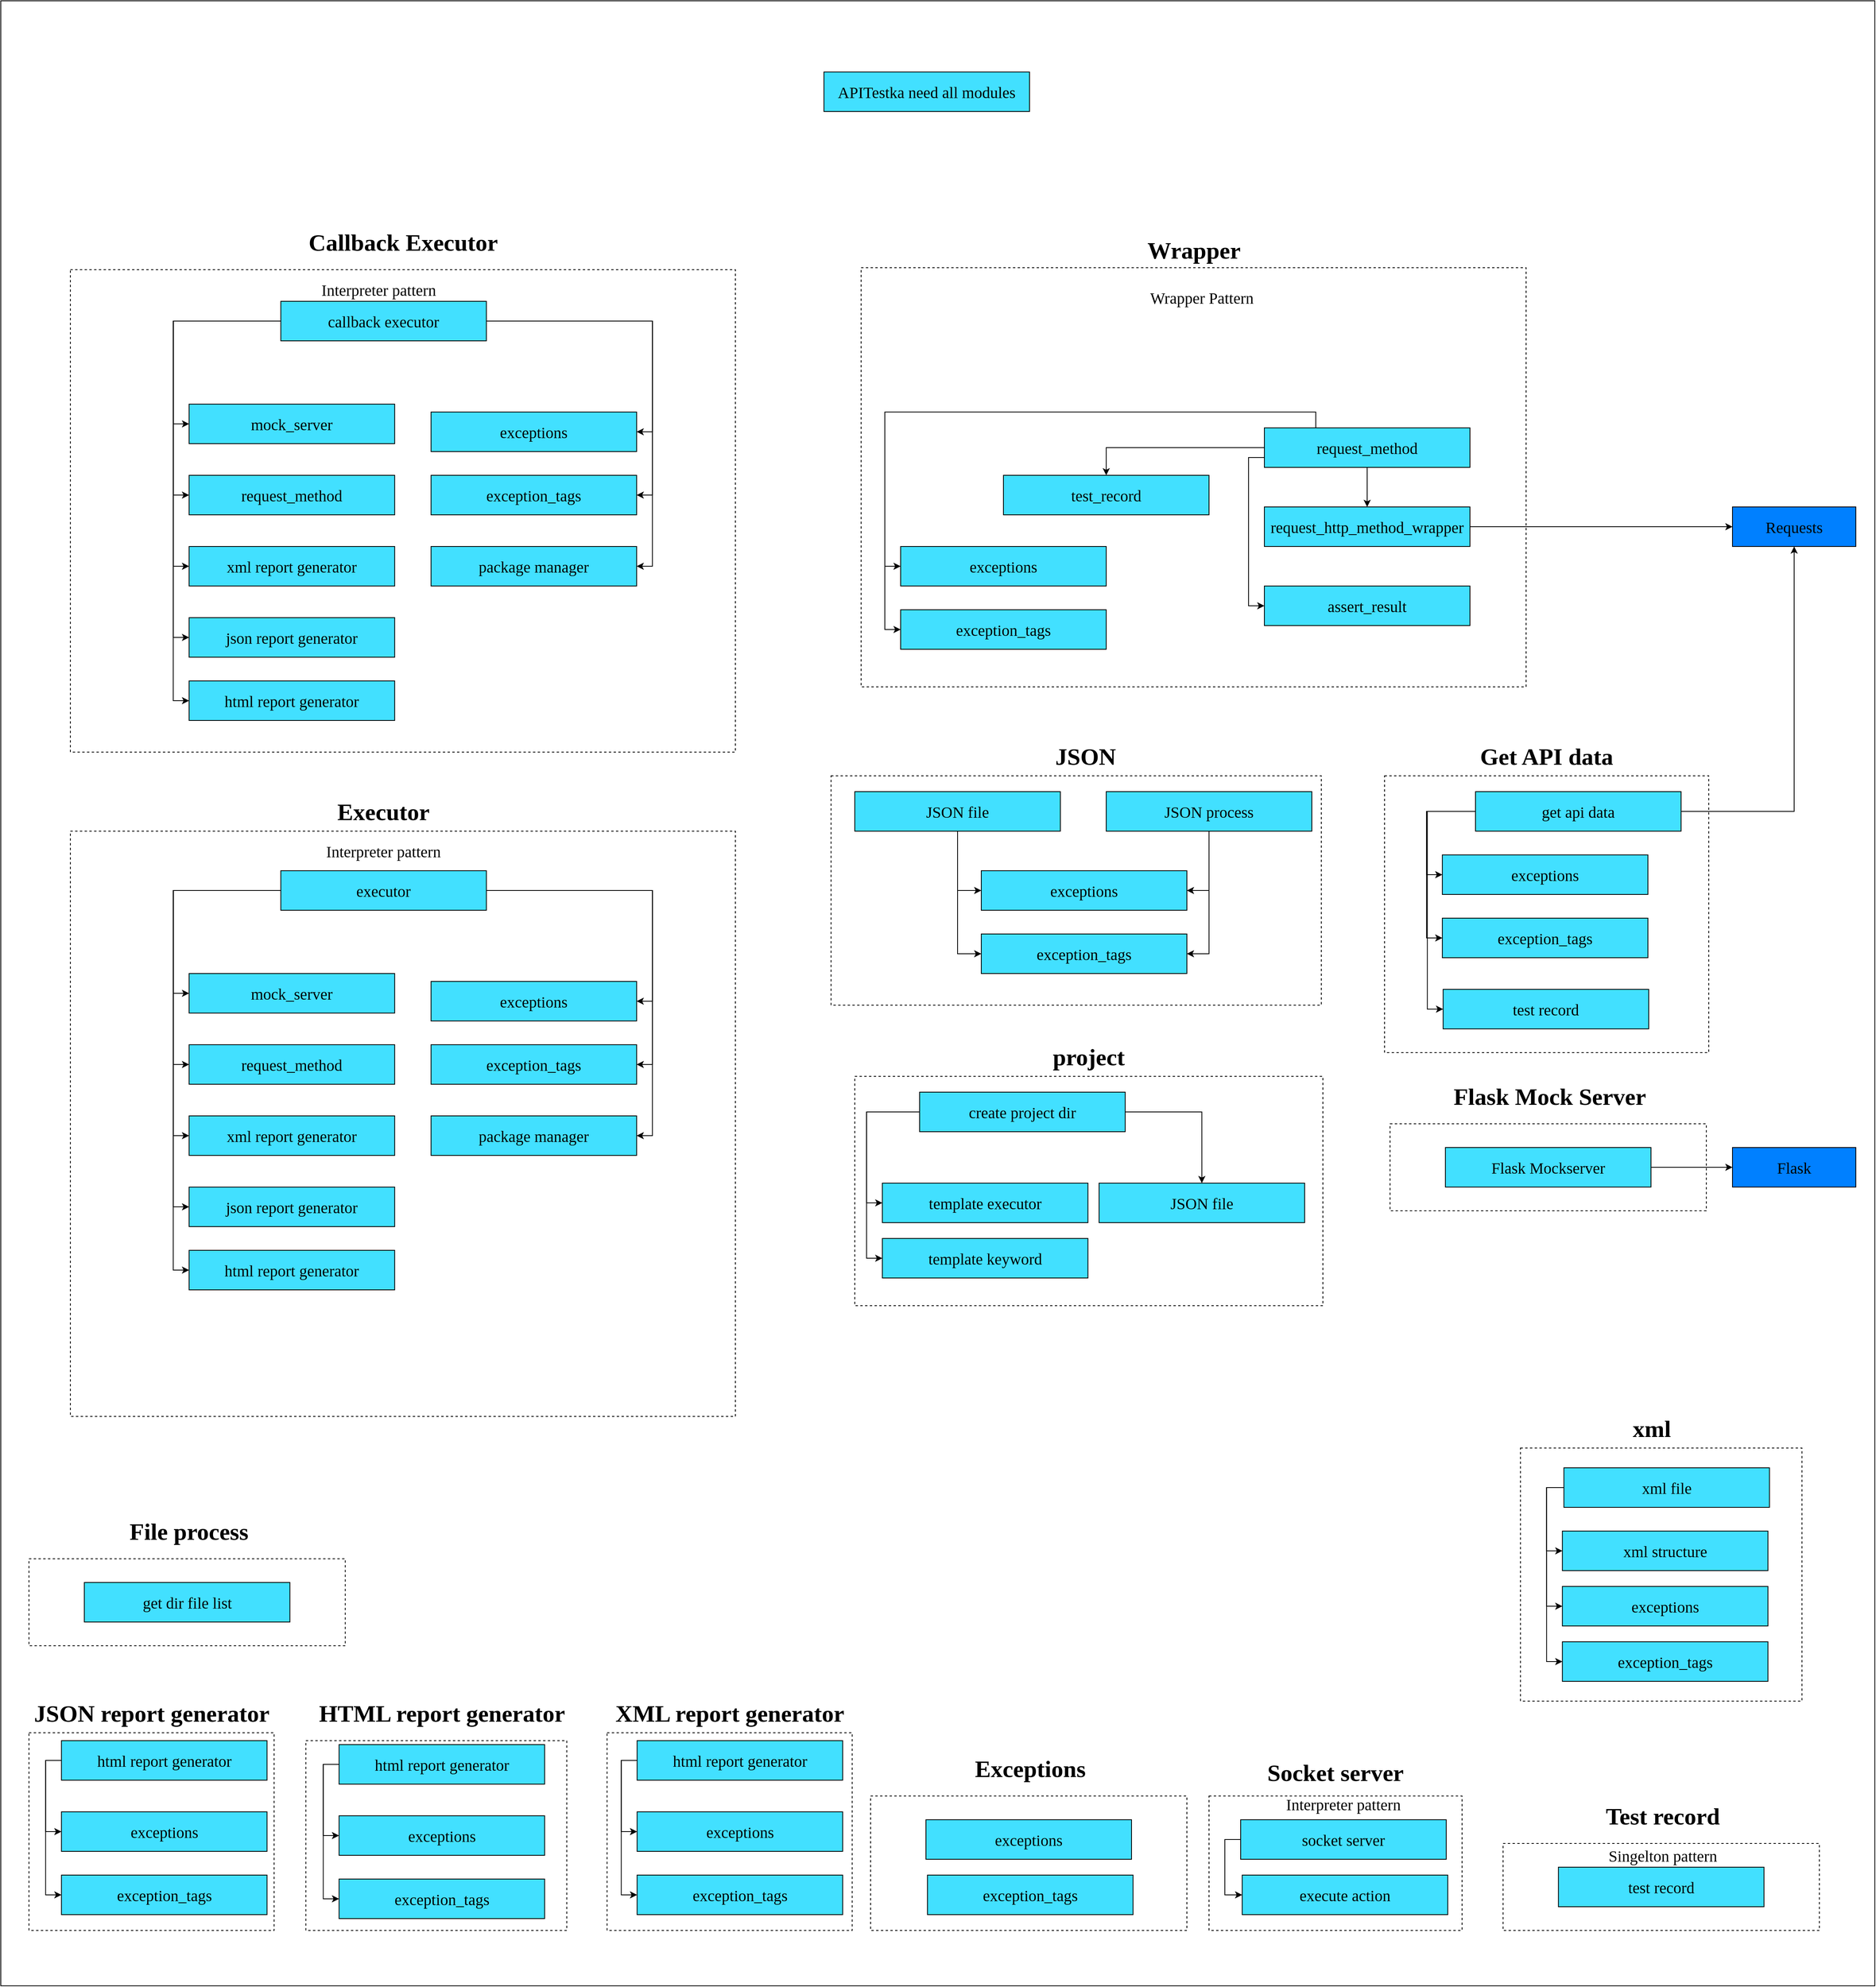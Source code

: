 <mxfile version="21.2.3" type="google">
  <diagram name="第 1 页" id="9GRlFMcYU8W17-ktjxk8">
    <mxGraphModel grid="1" page="1" gridSize="10" guides="1" tooltips="1" connect="1" arrows="1" fold="1" pageScale="1" pageWidth="827" pageHeight="1169" math="0" shadow="0">
      <root>
        <mxCell id="0" />
        <mxCell id="1" parent="0" />
        <mxCell id="An_t9UlqZCRhdy4P4HhH-2" value="" style="rounded=0;whiteSpace=wrap;html=1;" vertex="1" parent="1">
          <mxGeometry x="70" y="-1140" width="2370" height="2510" as="geometry" />
        </mxCell>
        <mxCell id="An_t9UlqZCRhdy4P4HhH-152" value="" style="rounded=0;whiteSpace=wrap;html=1;dashed=1;" vertex="1" parent="1">
          <mxGeometry x="1826.93" y="280" width="400" height="110" as="geometry" />
        </mxCell>
        <mxCell id="An_t9UlqZCRhdy4P4HhH-150" value="" style="rounded=0;whiteSpace=wrap;html=1;dashed=1;" vertex="1" parent="1">
          <mxGeometry x="1120" y="-160" width="620" height="290" as="geometry" />
        </mxCell>
        <mxCell id="An_t9UlqZCRhdy4P4HhH-132" value="" style="rounded=0;whiteSpace=wrap;html=1;dashed=1;" vertex="1" parent="1">
          <mxGeometry x="1820" y="-160" width="410" height="350" as="geometry" />
        </mxCell>
        <mxCell id="An_t9UlqZCRhdy4P4HhH-114" value="" style="rounded=0;whiteSpace=wrap;html=1;dashed=1;" vertex="1" parent="1">
          <mxGeometry x="455.79" y="1060" width="330" height="240" as="geometry" />
        </mxCell>
        <mxCell id="An_t9UlqZCRhdy4P4HhH-87" value="" style="rounded=0;whiteSpace=wrap;html=1;dashed=1;" vertex="1" parent="1">
          <mxGeometry x="158" y="-90" width="841" height="740" as="geometry" />
        </mxCell>
        <mxCell id="An_t9UlqZCRhdy4P4HhH-83" value="" style="rounded=0;whiteSpace=wrap;html=1;dashed=1;" vertex="1" parent="1">
          <mxGeometry x="158" y="-800" width="841" height="610" as="geometry" />
        </mxCell>
        <mxCell id="An_t9UlqZCRhdy4P4HhH-3" value="" style="rounded=0;whiteSpace=wrap;html=1;dashed=1;" vertex="1" parent="1">
          <mxGeometry x="1158" y="-802.5" width="841" height="530" as="geometry" />
        </mxCell>
        <mxCell id="An_t9UlqZCRhdy4P4HhH-4" value="Requests" style="rounded=0;whiteSpace=wrap;html=1;fillColor=#0080FF;fontFamily=Times New Roman;fontSize=20;" vertex="1" parent="1">
          <mxGeometry x="2260" y="-500" width="156" height="50" as="geometry" />
        </mxCell>
        <mxCell id="An_t9UlqZCRhdy4P4HhH-6" value="Flask" style="rounded=0;whiteSpace=wrap;html=1;fillColor=#0080FF;fontFamily=Times New Roman;fontSize=20;" vertex="1" parent="1">
          <mxGeometry x="2260" y="310" width="156" height="50" as="geometry" />
        </mxCell>
        <mxCell id="An_t9UlqZCRhdy4P4HhH-18" style="edgeStyle=orthogonalEdgeStyle;rounded=0;orthogonalLoop=1;jettySize=auto;html=1;exitX=0.5;exitY=1;exitDx=0;exitDy=0;entryX=0.5;entryY=0;entryDx=0;entryDy=0;" edge="1" parent="1" source="An_t9UlqZCRhdy4P4HhH-7" target="An_t9UlqZCRhdy4P4HhH-8">
          <mxGeometry relative="1" as="geometry" />
        </mxCell>
        <mxCell id="An_t9UlqZCRhdy4P4HhH-23" style="edgeStyle=orthogonalEdgeStyle;rounded=0;orthogonalLoop=1;jettySize=auto;html=1;exitX=0;exitY=0.75;exitDx=0;exitDy=0;entryX=0;entryY=0.5;entryDx=0;entryDy=0;" edge="1" parent="1" source="An_t9UlqZCRhdy4P4HhH-7" target="An_t9UlqZCRhdy4P4HhH-22">
          <mxGeometry relative="1" as="geometry" />
        </mxCell>
        <mxCell id="An_t9UlqZCRhdy4P4HhH-37" style="edgeStyle=orthogonalEdgeStyle;rounded=0;orthogonalLoop=1;jettySize=auto;html=1;exitX=0;exitY=0.5;exitDx=0;exitDy=0;" edge="1" parent="1" source="An_t9UlqZCRhdy4P4HhH-7" target="An_t9UlqZCRhdy4P4HhH-30">
          <mxGeometry relative="1" as="geometry" />
        </mxCell>
        <mxCell id="An_t9UlqZCRhdy4P4HhH-77" style="edgeStyle=orthogonalEdgeStyle;rounded=0;orthogonalLoop=1;jettySize=auto;html=1;exitX=0.25;exitY=0;exitDx=0;exitDy=0;entryX=0;entryY=0.5;entryDx=0;entryDy=0;" edge="1" parent="1" source="An_t9UlqZCRhdy4P4HhH-7" target="An_t9UlqZCRhdy4P4HhH-65">
          <mxGeometry relative="1" as="geometry" />
        </mxCell>
        <mxCell id="An_t9UlqZCRhdy4P4HhH-78" style="edgeStyle=orthogonalEdgeStyle;rounded=0;orthogonalLoop=1;jettySize=auto;html=1;exitX=0.25;exitY=0;exitDx=0;exitDy=0;entryX=0;entryY=0.5;entryDx=0;entryDy=0;" edge="1" parent="1" source="An_t9UlqZCRhdy4P4HhH-7" target="An_t9UlqZCRhdy4P4HhH-66">
          <mxGeometry relative="1" as="geometry" />
        </mxCell>
        <mxCell id="An_t9UlqZCRhdy4P4HhH-7" value="request_method" style="rounded=0;whiteSpace=wrap;html=1;fillColor=#42E0FF;fontFamily=Times New Roman;fontSize=20;" vertex="1" parent="1">
          <mxGeometry x="1668" y="-600" width="260" height="50" as="geometry" />
        </mxCell>
        <mxCell id="An_t9UlqZCRhdy4P4HhH-20" style="edgeStyle=orthogonalEdgeStyle;rounded=0;orthogonalLoop=1;jettySize=auto;html=1;exitX=1;exitY=0.5;exitDx=0;exitDy=0;entryX=0;entryY=0.5;entryDx=0;entryDy=0;" edge="1" parent="1" source="An_t9UlqZCRhdy4P4HhH-8" target="An_t9UlqZCRhdy4P4HhH-4">
          <mxGeometry relative="1" as="geometry" />
        </mxCell>
        <mxCell id="An_t9UlqZCRhdy4P4HhH-8" value="request_http_method_wrapper" style="rounded=0;whiteSpace=wrap;html=1;fillColor=#42E0FF;fontFamily=Times New Roman;fontSize=20;" vertex="1" parent="1">
          <mxGeometry x="1668" y="-500" width="260" height="50" as="geometry" />
        </mxCell>
        <mxCell id="An_t9UlqZCRhdy4P4HhH-21" value="Wrapper Pattern" style="text;html=1;strokeColor=none;fillColor=none;align=center;verticalAlign=middle;whiteSpace=wrap;rounded=0;fontSize=20;fontFamily=Times New Roman;" vertex="1" parent="1">
          <mxGeometry x="1498.93" y="-780" width="180" height="30" as="geometry" />
        </mxCell>
        <mxCell id="An_t9UlqZCRhdy4P4HhH-22" value="assert_result" style="rounded=0;whiteSpace=wrap;html=1;fillColor=#42E0FF;fontFamily=Times New Roman;fontSize=20;" vertex="1" parent="1">
          <mxGeometry x="1668" y="-400" width="260" height="50" as="geometry" />
        </mxCell>
        <mxCell id="An_t9UlqZCRhdy4P4HhH-30" value="test_record" style="rounded=0;whiteSpace=wrap;html=1;fillColor=#42E0FF;fontFamily=Times New Roman;fontSize=20;" vertex="1" parent="1">
          <mxGeometry x="1338" y="-540" width="260" height="50" as="geometry" />
        </mxCell>
        <mxCell id="An_t9UlqZCRhdy4P4HhH-72" style="edgeStyle=orthogonalEdgeStyle;rounded=0;orthogonalLoop=1;jettySize=auto;html=1;exitX=0;exitY=0.5;exitDx=0;exitDy=0;entryX=0;entryY=0.5;entryDx=0;entryDy=0;" edge="1" parent="1" source="An_t9UlqZCRhdy4P4HhH-34" target="An_t9UlqZCRhdy4P4HhH-44">
          <mxGeometry relative="1" as="geometry" />
        </mxCell>
        <mxCell id="An_t9UlqZCRhdy4P4HhH-73" style="edgeStyle=orthogonalEdgeStyle;rounded=0;orthogonalLoop=1;jettySize=auto;html=1;exitX=0;exitY=0.5;exitDx=0;exitDy=0;entryX=0;entryY=0.5;entryDx=0;entryDy=0;" edge="1" parent="1" source="An_t9UlqZCRhdy4P4HhH-34" target="An_t9UlqZCRhdy4P4HhH-40">
          <mxGeometry relative="1" as="geometry" />
        </mxCell>
        <mxCell id="An_t9UlqZCRhdy4P4HhH-74" style="edgeStyle=orthogonalEdgeStyle;rounded=0;orthogonalLoop=1;jettySize=auto;html=1;exitX=0;exitY=0.5;exitDx=0;exitDy=0;entryX=0;entryY=0.5;entryDx=0;entryDy=0;" edge="1" parent="1" source="An_t9UlqZCRhdy4P4HhH-34" target="An_t9UlqZCRhdy4P4HhH-51">
          <mxGeometry relative="1" as="geometry" />
        </mxCell>
        <mxCell id="An_t9UlqZCRhdy4P4HhH-75" style="edgeStyle=orthogonalEdgeStyle;rounded=0;orthogonalLoop=1;jettySize=auto;html=1;exitX=0;exitY=0.5;exitDx=0;exitDy=0;entryX=0;entryY=0.5;entryDx=0;entryDy=0;" edge="1" parent="1" source="An_t9UlqZCRhdy4P4HhH-34" target="An_t9UlqZCRhdy4P4HhH-52">
          <mxGeometry relative="1" as="geometry" />
        </mxCell>
        <mxCell id="An_t9UlqZCRhdy4P4HhH-76" style="edgeStyle=orthogonalEdgeStyle;rounded=0;orthogonalLoop=1;jettySize=auto;html=1;exitX=0;exitY=0.5;exitDx=0;exitDy=0;entryX=0;entryY=0.5;entryDx=0;entryDy=0;" edge="1" parent="1" source="An_t9UlqZCRhdy4P4HhH-34" target="An_t9UlqZCRhdy4P4HhH-53">
          <mxGeometry relative="1" as="geometry" />
        </mxCell>
        <mxCell id="An_t9UlqZCRhdy4P4HhH-81" style="edgeStyle=orthogonalEdgeStyle;rounded=0;orthogonalLoop=1;jettySize=auto;html=1;exitX=1;exitY=0.5;exitDx=0;exitDy=0;entryX=1;entryY=0.5;entryDx=0;entryDy=0;" edge="1" parent="1" source="An_t9UlqZCRhdy4P4HhH-34" target="An_t9UlqZCRhdy4P4HhH-79">
          <mxGeometry relative="1" as="geometry" />
        </mxCell>
        <mxCell id="An_t9UlqZCRhdy4P4HhH-82" style="edgeStyle=orthogonalEdgeStyle;rounded=0;orthogonalLoop=1;jettySize=auto;html=1;exitX=1;exitY=0.5;exitDx=0;exitDy=0;entryX=1;entryY=0.5;entryDx=0;entryDy=0;" edge="1" parent="1" source="An_t9UlqZCRhdy4P4HhH-34" target="An_t9UlqZCRhdy4P4HhH-80">
          <mxGeometry relative="1" as="geometry" />
        </mxCell>
        <mxCell id="An_t9UlqZCRhdy4P4HhH-98" style="edgeStyle=orthogonalEdgeStyle;rounded=0;orthogonalLoop=1;jettySize=auto;html=1;exitX=1;exitY=0.5;exitDx=0;exitDy=0;entryX=1;entryY=0.5;entryDx=0;entryDy=0;" edge="1" parent="1" source="An_t9UlqZCRhdy4P4HhH-34" target="An_t9UlqZCRhdy4P4HhH-97">
          <mxGeometry relative="1" as="geometry" />
        </mxCell>
        <mxCell id="An_t9UlqZCRhdy4P4HhH-34" value="callback executor" style="rounded=0;whiteSpace=wrap;html=1;fillColor=#42E0FF;fontFamily=Times New Roman;fontSize=20;" vertex="1" parent="1">
          <mxGeometry x="424.14" y="-760" width="260" height="50" as="geometry" />
        </mxCell>
        <mxCell id="An_t9UlqZCRhdy4P4HhH-40" value="request_method" style="rounded=0;whiteSpace=wrap;html=1;fillColor=#42E0FF;fontFamily=Times New Roman;fontSize=20;" vertex="1" parent="1">
          <mxGeometry x="308.14" y="-540" width="260" height="50" as="geometry" />
        </mxCell>
        <mxCell id="An_t9UlqZCRhdy4P4HhH-44" value="mock_server" style="rounded=0;whiteSpace=wrap;html=1;fillColor=#42E0FF;fontFamily=Times New Roman;fontSize=20;" vertex="1" parent="1">
          <mxGeometry x="308.14" y="-630" width="260" height="50" as="geometry" />
        </mxCell>
        <mxCell id="An_t9UlqZCRhdy4P4HhH-51" value="xml report generator" style="rounded=0;whiteSpace=wrap;html=1;fillColor=#42E0FF;fontFamily=Times New Roman;fontSize=20;" vertex="1" parent="1">
          <mxGeometry x="308.14" y="-450" width="260" height="50" as="geometry" />
        </mxCell>
        <mxCell id="An_t9UlqZCRhdy4P4HhH-52" value="json report generator" style="rounded=0;whiteSpace=wrap;html=1;fillColor=#42E0FF;fontFamily=Times New Roman;fontSize=20;" vertex="1" parent="1">
          <mxGeometry x="308.14" y="-360" width="260" height="50" as="geometry" />
        </mxCell>
        <mxCell id="An_t9UlqZCRhdy4P4HhH-53" value="html report generator" style="rounded=0;whiteSpace=wrap;html=1;fillColor=#42E0FF;fontFamily=Times New Roman;fontSize=20;" vertex="1" parent="1">
          <mxGeometry x="308.14" y="-280" width="260" height="50" as="geometry" />
        </mxCell>
        <mxCell id="An_t9UlqZCRhdy4P4HhH-64" value="Wrapper" style="text;html=1;strokeColor=none;fillColor=none;align=center;verticalAlign=middle;whiteSpace=wrap;rounded=0;fontSize=30;fontFamily=Times New Roman;fontStyle=1" vertex="1" parent="1">
          <mxGeometry x="1488.5" y="-840" width="180" height="30" as="geometry" />
        </mxCell>
        <mxCell id="An_t9UlqZCRhdy4P4HhH-65" value="exceptions" style="rounded=0;whiteSpace=wrap;html=1;fillColor=#42E0FF;fontFamily=Times New Roman;fontSize=20;" vertex="1" parent="1">
          <mxGeometry x="1208" y="-450" width="260" height="50" as="geometry" />
        </mxCell>
        <mxCell id="An_t9UlqZCRhdy4P4HhH-66" value="exception_tags" style="rounded=0;whiteSpace=wrap;html=1;fillColor=#42E0FF;fontFamily=Times New Roman;fontSize=20;" vertex="1" parent="1">
          <mxGeometry x="1208" y="-370" width="260" height="50" as="geometry" />
        </mxCell>
        <mxCell id="An_t9UlqZCRhdy4P4HhH-79" value="exceptions" style="rounded=0;whiteSpace=wrap;html=1;fillColor=#42E0FF;fontFamily=Times New Roman;fontSize=20;" vertex="1" parent="1">
          <mxGeometry x="614.14" y="-620" width="260" height="50" as="geometry" />
        </mxCell>
        <mxCell id="An_t9UlqZCRhdy4P4HhH-80" value="exception_tags" style="rounded=0;whiteSpace=wrap;html=1;fillColor=#42E0FF;fontFamily=Times New Roman;fontSize=20;" vertex="1" parent="1">
          <mxGeometry x="614.14" y="-540" width="260" height="50" as="geometry" />
        </mxCell>
        <mxCell id="An_t9UlqZCRhdy4P4HhH-84" value="Callback Executor" style="text;html=1;strokeColor=none;fillColor=none;align=center;verticalAlign=middle;whiteSpace=wrap;rounded=0;fontSize=30;fontFamily=Times New Roman;fontStyle=1" vertex="1" parent="1">
          <mxGeometry x="446.57" y="-850" width="263.86" height="30" as="geometry" />
        </mxCell>
        <mxCell id="An_t9UlqZCRhdy4P4HhH-86" value="APITestka need all modules" style="rounded=0;whiteSpace=wrap;html=1;fillColor=#42E0FF;fontFamily=Times New Roman;fontSize=20;" vertex="1" parent="1">
          <mxGeometry x="1111" y="-1050" width="260" height="50" as="geometry" />
        </mxCell>
        <mxCell id="An_t9UlqZCRhdy4P4HhH-88" value="Executor" style="text;html=1;strokeColor=none;fillColor=none;align=center;verticalAlign=middle;whiteSpace=wrap;rounded=0;fontSize=30;fontFamily=Times New Roman;fontStyle=1" vertex="1" parent="1">
          <mxGeometry x="422.21" y="-130" width="263.86" height="30" as="geometry" />
        </mxCell>
        <mxCell id="An_t9UlqZCRhdy4P4HhH-100" style="edgeStyle=orthogonalEdgeStyle;rounded=0;orthogonalLoop=1;jettySize=auto;html=1;exitX=0;exitY=0.5;exitDx=0;exitDy=0;entryX=0;entryY=0.5;entryDx=0;entryDy=0;" edge="1" parent="1" source="An_t9UlqZCRhdy4P4HhH-89" target="An_t9UlqZCRhdy4P4HhH-91">
          <mxGeometry relative="1" as="geometry" />
        </mxCell>
        <mxCell id="An_t9UlqZCRhdy4P4HhH-101" style="edgeStyle=orthogonalEdgeStyle;rounded=0;orthogonalLoop=1;jettySize=auto;html=1;exitX=0;exitY=0.5;exitDx=0;exitDy=0;entryX=0;entryY=0.5;entryDx=0;entryDy=0;" edge="1" parent="1" source="An_t9UlqZCRhdy4P4HhH-89" target="An_t9UlqZCRhdy4P4HhH-90">
          <mxGeometry relative="1" as="geometry" />
        </mxCell>
        <mxCell id="An_t9UlqZCRhdy4P4HhH-102" style="edgeStyle=orthogonalEdgeStyle;rounded=0;orthogonalLoop=1;jettySize=auto;html=1;exitX=0;exitY=0.5;exitDx=0;exitDy=0;entryX=0;entryY=0.5;entryDx=0;entryDy=0;" edge="1" parent="1" source="An_t9UlqZCRhdy4P4HhH-89" target="An_t9UlqZCRhdy4P4HhH-92">
          <mxGeometry relative="1" as="geometry" />
        </mxCell>
        <mxCell id="An_t9UlqZCRhdy4P4HhH-103" style="edgeStyle=orthogonalEdgeStyle;rounded=0;orthogonalLoop=1;jettySize=auto;html=1;exitX=0;exitY=0.5;exitDx=0;exitDy=0;entryX=0;entryY=0.5;entryDx=0;entryDy=0;" edge="1" parent="1" source="An_t9UlqZCRhdy4P4HhH-89" target="An_t9UlqZCRhdy4P4HhH-93">
          <mxGeometry relative="1" as="geometry" />
        </mxCell>
        <mxCell id="An_t9UlqZCRhdy4P4HhH-104" style="edgeStyle=orthogonalEdgeStyle;rounded=0;orthogonalLoop=1;jettySize=auto;html=1;exitX=0;exitY=0.5;exitDx=0;exitDy=0;entryX=0;entryY=0.5;entryDx=0;entryDy=0;" edge="1" parent="1" source="An_t9UlqZCRhdy4P4HhH-89" target="An_t9UlqZCRhdy4P4HhH-94">
          <mxGeometry relative="1" as="geometry" />
        </mxCell>
        <mxCell id="An_t9UlqZCRhdy4P4HhH-105" style="edgeStyle=orthogonalEdgeStyle;rounded=0;orthogonalLoop=1;jettySize=auto;html=1;exitX=1;exitY=0.5;exitDx=0;exitDy=0;entryX=1;entryY=0.5;entryDx=0;entryDy=0;" edge="1" parent="1" source="An_t9UlqZCRhdy4P4HhH-89" target="An_t9UlqZCRhdy4P4HhH-95">
          <mxGeometry relative="1" as="geometry" />
        </mxCell>
        <mxCell id="An_t9UlqZCRhdy4P4HhH-106" style="edgeStyle=orthogonalEdgeStyle;rounded=0;orthogonalLoop=1;jettySize=auto;html=1;exitX=1;exitY=0.5;exitDx=0;exitDy=0;entryX=1;entryY=0.5;entryDx=0;entryDy=0;" edge="1" parent="1" source="An_t9UlqZCRhdy4P4HhH-89" target="An_t9UlqZCRhdy4P4HhH-96">
          <mxGeometry relative="1" as="geometry" />
        </mxCell>
        <mxCell id="An_t9UlqZCRhdy4P4HhH-107" style="edgeStyle=orthogonalEdgeStyle;rounded=0;orthogonalLoop=1;jettySize=auto;html=1;exitX=1;exitY=0.5;exitDx=0;exitDy=0;entryX=1;entryY=0.5;entryDx=0;entryDy=0;" edge="1" parent="1" source="An_t9UlqZCRhdy4P4HhH-89" target="An_t9UlqZCRhdy4P4HhH-99">
          <mxGeometry relative="1" as="geometry" />
        </mxCell>
        <mxCell id="An_t9UlqZCRhdy4P4HhH-89" value="executor" style="rounded=0;whiteSpace=wrap;html=1;fillColor=#42E0FF;fontFamily=Times New Roman;fontSize=20;" vertex="1" parent="1">
          <mxGeometry x="424.14" y="-40" width="260" height="50" as="geometry" />
        </mxCell>
        <mxCell id="An_t9UlqZCRhdy4P4HhH-90" value="request_method" style="rounded=0;whiteSpace=wrap;html=1;fillColor=#42E0FF;fontFamily=Times New Roman;fontSize=20;" vertex="1" parent="1">
          <mxGeometry x="308.14" y="180" width="260" height="50" as="geometry" />
        </mxCell>
        <mxCell id="An_t9UlqZCRhdy4P4HhH-91" value="mock_server" style="rounded=0;whiteSpace=wrap;html=1;fillColor=#42E0FF;fontFamily=Times New Roman;fontSize=20;" vertex="1" parent="1">
          <mxGeometry x="308.14" y="90" width="260" height="50" as="geometry" />
        </mxCell>
        <mxCell id="An_t9UlqZCRhdy4P4HhH-92" value="xml report generator" style="rounded=0;whiteSpace=wrap;html=1;fillColor=#42E0FF;fontFamily=Times New Roman;fontSize=20;" vertex="1" parent="1">
          <mxGeometry x="308.14" y="270" width="260" height="50" as="geometry" />
        </mxCell>
        <mxCell id="An_t9UlqZCRhdy4P4HhH-93" value="json report generator" style="rounded=0;whiteSpace=wrap;html=1;fillColor=#42E0FF;fontFamily=Times New Roman;fontSize=20;" vertex="1" parent="1">
          <mxGeometry x="308.14" y="360" width="260" height="50" as="geometry" />
        </mxCell>
        <mxCell id="An_t9UlqZCRhdy4P4HhH-94" value="html report generator" style="rounded=0;whiteSpace=wrap;html=1;fillColor=#42E0FF;fontFamily=Times New Roman;fontSize=20;" vertex="1" parent="1">
          <mxGeometry x="308.14" y="440" width="260" height="50" as="geometry" />
        </mxCell>
        <mxCell id="An_t9UlqZCRhdy4P4HhH-95" value="exceptions" style="rounded=0;whiteSpace=wrap;html=1;fillColor=#42E0FF;fontFamily=Times New Roman;fontSize=20;" vertex="1" parent="1">
          <mxGeometry x="614.14" y="100" width="260" height="50" as="geometry" />
        </mxCell>
        <mxCell id="An_t9UlqZCRhdy4P4HhH-96" value="exception_tags" style="rounded=0;whiteSpace=wrap;html=1;fillColor=#42E0FF;fontFamily=Times New Roman;fontSize=20;" vertex="1" parent="1">
          <mxGeometry x="614.14" y="180" width="260" height="50" as="geometry" />
        </mxCell>
        <mxCell id="An_t9UlqZCRhdy4P4HhH-97" value="package manager" style="rounded=0;whiteSpace=wrap;html=1;fillColor=#42E0FF;fontFamily=Times New Roman;fontSize=20;" vertex="1" parent="1">
          <mxGeometry x="614.14" y="-450" width="260" height="50" as="geometry" />
        </mxCell>
        <mxCell id="An_t9UlqZCRhdy4P4HhH-99" value="package manager" style="rounded=0;whiteSpace=wrap;html=1;fillColor=#42E0FF;fontFamily=Times New Roman;fontSize=20;" vertex="1" parent="1">
          <mxGeometry x="614.14" y="270" width="260" height="50" as="geometry" />
        </mxCell>
        <mxCell id="An_t9UlqZCRhdy4P4HhH-112" style="edgeStyle=orthogonalEdgeStyle;rounded=0;orthogonalLoop=1;jettySize=auto;html=1;exitX=0;exitY=0.5;exitDx=0;exitDy=0;entryX=0;entryY=0.5;entryDx=0;entryDy=0;" edge="1" parent="1" source="An_t9UlqZCRhdy4P4HhH-108" target="An_t9UlqZCRhdy4P4HhH-110">
          <mxGeometry relative="1" as="geometry" />
        </mxCell>
        <mxCell id="An_t9UlqZCRhdy4P4HhH-113" style="edgeStyle=orthogonalEdgeStyle;rounded=0;orthogonalLoop=1;jettySize=auto;html=1;exitX=0;exitY=0.5;exitDx=0;exitDy=0;entryX=0;entryY=0.5;entryDx=0;entryDy=0;" edge="1" parent="1" source="An_t9UlqZCRhdy4P4HhH-108" target="An_t9UlqZCRhdy4P4HhH-111">
          <mxGeometry relative="1" as="geometry" />
        </mxCell>
        <mxCell id="An_t9UlqZCRhdy4P4HhH-108" value="html report generator" style="rounded=0;whiteSpace=wrap;html=1;fillColor=#42E0FF;fontFamily=Times New Roman;fontSize=20;" vertex="1" parent="1">
          <mxGeometry x="497.79" y="1065" width="260" height="50" as="geometry" />
        </mxCell>
        <mxCell id="An_t9UlqZCRhdy4P4HhH-110" value="exceptions" style="rounded=0;whiteSpace=wrap;html=1;fillColor=#42E0FF;fontFamily=Times New Roman;fontSize=20;" vertex="1" parent="1">
          <mxGeometry x="497.79" y="1155" width="260" height="50" as="geometry" />
        </mxCell>
        <mxCell id="An_t9UlqZCRhdy4P4HhH-111" value="exception_tags" style="rounded=0;whiteSpace=wrap;html=1;fillColor=#42E0FF;fontFamily=Times New Roman;fontSize=20;" vertex="1" parent="1">
          <mxGeometry x="497.79" y="1235" width="260" height="50" as="geometry" />
        </mxCell>
        <mxCell id="An_t9UlqZCRhdy4P4HhH-115" value="HTML report generator" style="text;html=1;strokeColor=none;fillColor=none;align=center;verticalAlign=middle;whiteSpace=wrap;rounded=0;fontSize=30;fontFamily=Times New Roman;fontStyle=1" vertex="1" parent="1">
          <mxGeometry x="441.86" y="1010" width="371.86" height="30" as="geometry" />
        </mxCell>
        <mxCell id="An_t9UlqZCRhdy4P4HhH-116" value="" style="rounded=0;whiteSpace=wrap;html=1;dashed=1;" vertex="1" parent="1">
          <mxGeometry x="105.64" y="1050" width="310" height="250" as="geometry" />
        </mxCell>
        <mxCell id="An_t9UlqZCRhdy4P4HhH-126" style="edgeStyle=orthogonalEdgeStyle;rounded=0;orthogonalLoop=1;jettySize=auto;html=1;exitX=0;exitY=0.5;exitDx=0;exitDy=0;entryX=0;entryY=0.5;entryDx=0;entryDy=0;" edge="1" parent="1" source="An_t9UlqZCRhdy4P4HhH-117" target="An_t9UlqZCRhdy4P4HhH-118">
          <mxGeometry relative="1" as="geometry" />
        </mxCell>
        <mxCell id="An_t9UlqZCRhdy4P4HhH-127" style="edgeStyle=orthogonalEdgeStyle;rounded=0;orthogonalLoop=1;jettySize=auto;html=1;exitX=0;exitY=0.5;exitDx=0;exitDy=0;entryX=0;entryY=0.5;entryDx=0;entryDy=0;" edge="1" parent="1" source="An_t9UlqZCRhdy4P4HhH-117" target="An_t9UlqZCRhdy4P4HhH-119">
          <mxGeometry relative="1" as="geometry" />
        </mxCell>
        <mxCell id="An_t9UlqZCRhdy4P4HhH-117" value="html report generator" style="rounded=0;whiteSpace=wrap;html=1;fillColor=#42E0FF;fontFamily=Times New Roman;fontSize=20;" vertex="1" parent="1">
          <mxGeometry x="146.71" y="1060" width="260" height="50" as="geometry" />
        </mxCell>
        <mxCell id="An_t9UlqZCRhdy4P4HhH-118" value="exceptions" style="rounded=0;whiteSpace=wrap;html=1;fillColor=#42E0FF;fontFamily=Times New Roman;fontSize=20;" vertex="1" parent="1">
          <mxGeometry x="146.71" y="1150" width="260" height="50" as="geometry" />
        </mxCell>
        <mxCell id="An_t9UlqZCRhdy4P4HhH-119" value="exception_tags" style="rounded=0;whiteSpace=wrap;html=1;fillColor=#42E0FF;fontFamily=Times New Roman;fontSize=20;" vertex="1" parent="1">
          <mxGeometry x="146.71" y="1230" width="260" height="50" as="geometry" />
        </mxCell>
        <mxCell id="An_t9UlqZCRhdy4P4HhH-120" value="JSON report generator" style="text;html=1;strokeColor=none;fillColor=none;align=center;verticalAlign=middle;whiteSpace=wrap;rounded=0;fontSize=30;fontFamily=Times New Roman;fontStyle=1" vertex="1" parent="1">
          <mxGeometry x="74.71" y="1010" width="371.86" height="30" as="geometry" />
        </mxCell>
        <mxCell id="An_t9UlqZCRhdy4P4HhH-121" value="" style="rounded=0;whiteSpace=wrap;html=1;dashed=1;" vertex="1" parent="1">
          <mxGeometry x="836.72" y="1050" width="310" height="250" as="geometry" />
        </mxCell>
        <mxCell id="An_t9UlqZCRhdy4P4HhH-128" style="edgeStyle=orthogonalEdgeStyle;rounded=0;orthogonalLoop=1;jettySize=auto;html=1;exitX=0;exitY=0.5;exitDx=0;exitDy=0;entryX=0;entryY=0.5;entryDx=0;entryDy=0;" edge="1" parent="1" source="An_t9UlqZCRhdy4P4HhH-122" target="An_t9UlqZCRhdy4P4HhH-123">
          <mxGeometry relative="1" as="geometry" />
        </mxCell>
        <mxCell id="An_t9UlqZCRhdy4P4HhH-129" style="edgeStyle=orthogonalEdgeStyle;rounded=0;orthogonalLoop=1;jettySize=auto;html=1;exitX=0;exitY=0.5;exitDx=0;exitDy=0;entryX=0;entryY=0.5;entryDx=0;entryDy=0;" edge="1" parent="1" source="An_t9UlqZCRhdy4P4HhH-122" target="An_t9UlqZCRhdy4P4HhH-124">
          <mxGeometry relative="1" as="geometry" />
        </mxCell>
        <mxCell id="An_t9UlqZCRhdy4P4HhH-122" value="html report generator" style="rounded=0;whiteSpace=wrap;html=1;fillColor=#42E0FF;fontFamily=Times New Roman;fontSize=20;" vertex="1" parent="1">
          <mxGeometry x="874.72" y="1060" width="260" height="50" as="geometry" />
        </mxCell>
        <mxCell id="An_t9UlqZCRhdy4P4HhH-123" value="exceptions" style="rounded=0;whiteSpace=wrap;html=1;fillColor=#42E0FF;fontFamily=Times New Roman;fontSize=20;" vertex="1" parent="1">
          <mxGeometry x="874.72" y="1150" width="260" height="50" as="geometry" />
        </mxCell>
        <mxCell id="An_t9UlqZCRhdy4P4HhH-124" value="exception_tags" style="rounded=0;whiteSpace=wrap;html=1;fillColor=#42E0FF;fontFamily=Times New Roman;fontSize=20;" vertex="1" parent="1">
          <mxGeometry x="874.72" y="1230" width="260" height="50" as="geometry" />
        </mxCell>
        <mxCell id="An_t9UlqZCRhdy4P4HhH-125" value="XML report generator" style="text;html=1;strokeColor=none;fillColor=none;align=center;verticalAlign=middle;whiteSpace=wrap;rounded=0;fontSize=30;fontFamily=Times New Roman;fontStyle=1" vertex="1" parent="1">
          <mxGeometry x="805.79" y="1010" width="371.86" height="30" as="geometry" />
        </mxCell>
        <mxCell id="An_t9UlqZCRhdy4P4HhH-136" style="edgeStyle=orthogonalEdgeStyle;rounded=0;orthogonalLoop=1;jettySize=auto;html=1;exitX=0;exitY=0.5;exitDx=0;exitDy=0;entryX=0;entryY=0.5;entryDx=0;entryDy=0;" edge="1" parent="1" source="An_t9UlqZCRhdy4P4HhH-131" target="An_t9UlqZCRhdy4P4HhH-133">
          <mxGeometry relative="1" as="geometry" />
        </mxCell>
        <mxCell id="An_t9UlqZCRhdy4P4HhH-137" style="edgeStyle=orthogonalEdgeStyle;rounded=0;orthogonalLoop=1;jettySize=auto;html=1;exitX=0;exitY=0.5;exitDx=0;exitDy=0;entryX=0;entryY=0.5;entryDx=0;entryDy=0;" edge="1" parent="1" source="An_t9UlqZCRhdy4P4HhH-131" target="An_t9UlqZCRhdy4P4HhH-134">
          <mxGeometry relative="1" as="geometry" />
        </mxCell>
        <mxCell id="An_t9UlqZCRhdy4P4HhH-138" style="edgeStyle=orthogonalEdgeStyle;rounded=0;orthogonalLoop=1;jettySize=auto;html=1;exitX=0;exitY=0.5;exitDx=0;exitDy=0;entryX=0;entryY=0.5;entryDx=0;entryDy=0;" edge="1" parent="1" source="An_t9UlqZCRhdy4P4HhH-131" target="An_t9UlqZCRhdy4P4HhH-135">
          <mxGeometry relative="1" as="geometry" />
        </mxCell>
        <mxCell id="An_t9UlqZCRhdy4P4HhH-140" style="edgeStyle=orthogonalEdgeStyle;rounded=0;orthogonalLoop=1;jettySize=auto;html=1;exitX=1;exitY=0.5;exitDx=0;exitDy=0;entryX=0.5;entryY=1;entryDx=0;entryDy=0;" edge="1" parent="1" source="An_t9UlqZCRhdy4P4HhH-131" target="An_t9UlqZCRhdy4P4HhH-4">
          <mxGeometry relative="1" as="geometry" />
        </mxCell>
        <mxCell id="An_t9UlqZCRhdy4P4HhH-131" value="get api data" style="rounded=0;whiteSpace=wrap;html=1;fillColor=#42E0FF;fontFamily=Times New Roman;fontSize=20;" vertex="1" parent="1">
          <mxGeometry x="1935" y="-140" width="260" height="50" as="geometry" />
        </mxCell>
        <mxCell id="An_t9UlqZCRhdy4P4HhH-133" value="exceptions" style="rounded=0;whiteSpace=wrap;html=1;fillColor=#42E0FF;fontFamily=Times New Roman;fontSize=20;" vertex="1" parent="1">
          <mxGeometry x="1893.07" y="-60" width="260" height="50" as="geometry" />
        </mxCell>
        <mxCell id="An_t9UlqZCRhdy4P4HhH-134" value="exception_tags" style="rounded=0;whiteSpace=wrap;html=1;fillColor=#42E0FF;fontFamily=Times New Roman;fontSize=20;" vertex="1" parent="1">
          <mxGeometry x="1893.07" y="20" width="260" height="50" as="geometry" />
        </mxCell>
        <mxCell id="An_t9UlqZCRhdy4P4HhH-135" value="test record" style="rounded=0;whiteSpace=wrap;html=1;fillColor=#42E0FF;fontFamily=Times New Roman;fontSize=20;" vertex="1" parent="1">
          <mxGeometry x="1894.07" y="110" width="260" height="50" as="geometry" />
        </mxCell>
        <mxCell id="An_t9UlqZCRhdy4P4HhH-139" value="Get API data" style="text;html=1;strokeColor=none;fillColor=none;align=center;verticalAlign=middle;whiteSpace=wrap;rounded=0;fontSize=30;fontFamily=Times New Roman;fontStyle=1" vertex="1" parent="1">
          <mxGeometry x="1893.07" y="-200" width="263.86" height="30" as="geometry" />
        </mxCell>
        <mxCell id="An_t9UlqZCRhdy4P4HhH-146" style="edgeStyle=orthogonalEdgeStyle;rounded=0;orthogonalLoop=1;jettySize=auto;html=1;exitX=0.5;exitY=1;exitDx=0;exitDy=0;entryX=0;entryY=0.5;entryDx=0;entryDy=0;" edge="1" parent="1" source="An_t9UlqZCRhdy4P4HhH-141" target="An_t9UlqZCRhdy4P4HhH-144">
          <mxGeometry relative="1" as="geometry" />
        </mxCell>
        <mxCell id="An_t9UlqZCRhdy4P4HhH-147" style="edgeStyle=orthogonalEdgeStyle;rounded=0;orthogonalLoop=1;jettySize=auto;html=1;exitX=0.5;exitY=1;exitDx=0;exitDy=0;entryX=0;entryY=0.5;entryDx=0;entryDy=0;" edge="1" parent="1" source="An_t9UlqZCRhdy4P4HhH-141" target="An_t9UlqZCRhdy4P4HhH-143">
          <mxGeometry relative="1" as="geometry" />
        </mxCell>
        <mxCell id="An_t9UlqZCRhdy4P4HhH-141" value="JSON file" style="rounded=0;whiteSpace=wrap;html=1;fillColor=#42E0FF;fontFamily=Times New Roman;fontSize=20;" vertex="1" parent="1">
          <mxGeometry x="1150" y="-140" width="260" height="50" as="geometry" />
        </mxCell>
        <mxCell id="An_t9UlqZCRhdy4P4HhH-142" value="JSON" style="text;html=1;strokeColor=none;fillColor=none;align=center;verticalAlign=middle;whiteSpace=wrap;rounded=0;fontSize=30;fontFamily=Times New Roman;fontStyle=1" vertex="1" parent="1">
          <mxGeometry x="1310" y="-200" width="263.86" height="30" as="geometry" />
        </mxCell>
        <mxCell id="An_t9UlqZCRhdy4P4HhH-143" value="exceptions" style="rounded=0;whiteSpace=wrap;html=1;fillColor=#42E0FF;fontFamily=Times New Roman;fontSize=20;" vertex="1" parent="1">
          <mxGeometry x="1310" y="-40" width="260" height="50" as="geometry" />
        </mxCell>
        <mxCell id="An_t9UlqZCRhdy4P4HhH-144" value="exception_tags" style="rounded=0;whiteSpace=wrap;html=1;fillColor=#42E0FF;fontFamily=Times New Roman;fontSize=20;" vertex="1" parent="1">
          <mxGeometry x="1310" y="40" width="260" height="50" as="geometry" />
        </mxCell>
        <mxCell id="An_t9UlqZCRhdy4P4HhH-148" style="edgeStyle=orthogonalEdgeStyle;rounded=0;orthogonalLoop=1;jettySize=auto;html=1;exitX=0.5;exitY=1;exitDx=0;exitDy=0;entryX=1;entryY=0.5;entryDx=0;entryDy=0;" edge="1" parent="1" source="An_t9UlqZCRhdy4P4HhH-145" target="An_t9UlqZCRhdy4P4HhH-143">
          <mxGeometry relative="1" as="geometry" />
        </mxCell>
        <mxCell id="An_t9UlqZCRhdy4P4HhH-149" style="edgeStyle=orthogonalEdgeStyle;rounded=0;orthogonalLoop=1;jettySize=auto;html=1;exitX=0.5;exitY=1;exitDx=0;exitDy=0;entryX=1;entryY=0.5;entryDx=0;entryDy=0;" edge="1" parent="1" source="An_t9UlqZCRhdy4P4HhH-145" target="An_t9UlqZCRhdy4P4HhH-144">
          <mxGeometry relative="1" as="geometry" />
        </mxCell>
        <mxCell id="An_t9UlqZCRhdy4P4HhH-145" value="JSON process" style="rounded=0;whiteSpace=wrap;html=1;fillColor=#42E0FF;fontFamily=Times New Roman;fontSize=20;" vertex="1" parent="1">
          <mxGeometry x="1468" y="-140" width="260" height="50" as="geometry" />
        </mxCell>
        <mxCell id="An_t9UlqZCRhdy4P4HhH-154" style="edgeStyle=orthogonalEdgeStyle;rounded=0;orthogonalLoop=1;jettySize=auto;html=1;exitX=1;exitY=0.5;exitDx=0;exitDy=0;entryX=0;entryY=0.5;entryDx=0;entryDy=0;" edge="1" parent="1" source="An_t9UlqZCRhdy4P4HhH-151" target="An_t9UlqZCRhdy4P4HhH-6">
          <mxGeometry relative="1" as="geometry" />
        </mxCell>
        <mxCell id="An_t9UlqZCRhdy4P4HhH-151" value="Flask Mockserver" style="rounded=0;whiteSpace=wrap;html=1;fillColor=#42E0FF;fontFamily=Times New Roman;fontSize=20;" vertex="1" parent="1">
          <mxGeometry x="1896.93" y="310" width="260" height="50" as="geometry" />
        </mxCell>
        <mxCell id="An_t9UlqZCRhdy4P4HhH-153" value="Flask Mock Server" style="text;html=1;strokeColor=none;fillColor=none;align=center;verticalAlign=middle;whiteSpace=wrap;rounded=0;fontSize=30;fontFamily=Times New Roman;fontStyle=1" vertex="1" parent="1">
          <mxGeometry x="1896.93" y="230" width="263.86" height="30" as="geometry" />
        </mxCell>
        <mxCell id="An_t9UlqZCRhdy4P4HhH-155" value="" style="rounded=0;whiteSpace=wrap;html=1;dashed=1;" vertex="1" parent="1">
          <mxGeometry x="105.64" y="830" width="400" height="110" as="geometry" />
        </mxCell>
        <mxCell id="An_t9UlqZCRhdy4P4HhH-156" value="get dir file list" style="rounded=0;whiteSpace=wrap;html=1;fillColor=#42E0FF;fontFamily=Times New Roman;fontSize=20;" vertex="1" parent="1">
          <mxGeometry x="175.64" y="860" width="260" height="50" as="geometry" />
        </mxCell>
        <mxCell id="An_t9UlqZCRhdy4P4HhH-157" value="File process" style="text;html=1;strokeColor=none;fillColor=none;align=center;verticalAlign=middle;whiteSpace=wrap;rounded=0;fontSize=30;fontFamily=Times New Roman;fontStyle=1" vertex="1" parent="1">
          <mxGeometry x="175.64" y="780" width="263.86" height="30" as="geometry" />
        </mxCell>
        <mxCell id="An_t9UlqZCRhdy4P4HhH-158" value="" style="rounded=0;whiteSpace=wrap;html=1;dashed=1;" vertex="1" parent="1">
          <mxGeometry x="1170" y="1130" width="400" height="170" as="geometry" />
        </mxCell>
        <mxCell id="An_t9UlqZCRhdy4P4HhH-159" value="exceptions" style="rounded=0;whiteSpace=wrap;html=1;fillColor=#42E0FF;fontFamily=Times New Roman;fontSize=20;" vertex="1" parent="1">
          <mxGeometry x="1240" y="1160" width="260" height="50" as="geometry" />
        </mxCell>
        <mxCell id="An_t9UlqZCRhdy4P4HhH-160" value="Exceptions" style="text;html=1;strokeColor=none;fillColor=none;align=center;verticalAlign=middle;whiteSpace=wrap;rounded=0;fontSize=30;fontFamily=Times New Roman;fontStyle=1" vertex="1" parent="1">
          <mxGeometry x="1240" y="1080" width="263.86" height="30" as="geometry" />
        </mxCell>
        <mxCell id="An_t9UlqZCRhdy4P4HhH-161" value="exception_tags" style="rounded=0;whiteSpace=wrap;html=1;fillColor=#42E0FF;fontFamily=Times New Roman;fontSize=20;" vertex="1" parent="1">
          <mxGeometry x="1241.93" y="1230" width="260" height="50" as="geometry" />
        </mxCell>
        <mxCell id="An_t9UlqZCRhdy4P4HhH-162" value="" style="rounded=0;whiteSpace=wrap;html=1;dashed=1;" vertex="1" parent="1">
          <mxGeometry x="1150" y="220" width="592" height="290" as="geometry" />
        </mxCell>
        <mxCell id="An_t9UlqZCRhdy4P4HhH-163" value="template executor" style="rounded=0;whiteSpace=wrap;html=1;fillColor=#42E0FF;fontFamily=Times New Roman;fontSize=20;" vertex="1" parent="1">
          <mxGeometry x="1184.86" y="355" width="260" height="50" as="geometry" />
        </mxCell>
        <mxCell id="An_t9UlqZCRhdy4P4HhH-164" value="project" style="text;html=1;strokeColor=none;fillColor=none;align=center;verticalAlign=middle;whiteSpace=wrap;rounded=0;fontSize=30;fontFamily=Times New Roman;fontStyle=1" vertex="1" parent="1">
          <mxGeometry x="1314.07" y="180" width="263.86" height="30" as="geometry" />
        </mxCell>
        <mxCell id="An_t9UlqZCRhdy4P4HhH-165" value="template keyword" style="rounded=0;whiteSpace=wrap;html=1;fillColor=#42E0FF;fontFamily=Times New Roman;fontSize=20;" vertex="1" parent="1">
          <mxGeometry x="1184.86" y="425" width="260" height="50" as="geometry" />
        </mxCell>
        <mxCell id="An_t9UlqZCRhdy4P4HhH-167" style="edgeStyle=orthogonalEdgeStyle;rounded=0;orthogonalLoop=1;jettySize=auto;html=1;exitX=0;exitY=0.5;exitDx=0;exitDy=0;entryX=0;entryY=0.5;entryDx=0;entryDy=0;" edge="1" parent="1" source="An_t9UlqZCRhdy4P4HhH-166" target="An_t9UlqZCRhdy4P4HhH-163">
          <mxGeometry relative="1" as="geometry" />
        </mxCell>
        <mxCell id="An_t9UlqZCRhdy4P4HhH-168" style="edgeStyle=orthogonalEdgeStyle;rounded=0;orthogonalLoop=1;jettySize=auto;html=1;exitX=0;exitY=0.5;exitDx=0;exitDy=0;entryX=0;entryY=0.5;entryDx=0;entryDy=0;" edge="1" parent="1" source="An_t9UlqZCRhdy4P4HhH-166" target="An_t9UlqZCRhdy4P4HhH-165">
          <mxGeometry relative="1" as="geometry" />
        </mxCell>
        <mxCell id="An_t9UlqZCRhdy4P4HhH-170" style="edgeStyle=orthogonalEdgeStyle;rounded=0;orthogonalLoop=1;jettySize=auto;html=1;exitX=1;exitY=0.5;exitDx=0;exitDy=0;entryX=0.5;entryY=0;entryDx=0;entryDy=0;" edge="1" parent="1" source="An_t9UlqZCRhdy4P4HhH-166" target="An_t9UlqZCRhdy4P4HhH-169">
          <mxGeometry relative="1" as="geometry" />
        </mxCell>
        <mxCell id="An_t9UlqZCRhdy4P4HhH-166" value="create project dir" style="rounded=0;whiteSpace=wrap;html=1;fillColor=#42E0FF;fontFamily=Times New Roman;fontSize=20;" vertex="1" parent="1">
          <mxGeometry x="1232.0" y="240" width="260" height="50" as="geometry" />
        </mxCell>
        <mxCell id="An_t9UlqZCRhdy4P4HhH-169" value="JSON file" style="rounded=0;whiteSpace=wrap;html=1;fillColor=#42E0FF;fontFamily=Times New Roman;fontSize=20;" vertex="1" parent="1">
          <mxGeometry x="1458.93" y="355" width="260" height="50" as="geometry" />
        </mxCell>
        <mxCell id="An_t9UlqZCRhdy4P4HhH-175" value="" style="rounded=0;whiteSpace=wrap;html=1;dashed=1;" vertex="1" parent="1">
          <mxGeometry x="1598" y="1130" width="320" height="170" as="geometry" />
        </mxCell>
        <mxCell id="An_t9UlqZCRhdy4P4HhH-179" style="edgeStyle=orthogonalEdgeStyle;rounded=0;orthogonalLoop=1;jettySize=auto;html=1;exitX=0;exitY=0.5;exitDx=0;exitDy=0;entryX=0;entryY=0.5;entryDx=0;entryDy=0;" edge="1" parent="1" source="An_t9UlqZCRhdy4P4HhH-176" target="An_t9UlqZCRhdy4P4HhH-178">
          <mxGeometry relative="1" as="geometry" />
        </mxCell>
        <mxCell id="An_t9UlqZCRhdy4P4HhH-176" value="socket server" style="rounded=0;whiteSpace=wrap;html=1;fillColor=#42E0FF;fontFamily=Times New Roman;fontSize=20;" vertex="1" parent="1">
          <mxGeometry x="1638" y="1160" width="260" height="50" as="geometry" />
        </mxCell>
        <mxCell id="An_t9UlqZCRhdy4P4HhH-177" value="Socket server" style="text;html=1;strokeColor=none;fillColor=none;align=center;verticalAlign=middle;whiteSpace=wrap;rounded=0;fontSize=30;fontFamily=Times New Roman;fontStyle=1" vertex="1" parent="1">
          <mxGeometry x="1626.07" y="1085" width="263.86" height="30" as="geometry" />
        </mxCell>
        <mxCell id="An_t9UlqZCRhdy4P4HhH-178" value="execute action" style="rounded=0;whiteSpace=wrap;html=1;fillColor=#42E0FF;fontFamily=Times New Roman;fontSize=20;" vertex="1" parent="1">
          <mxGeometry x="1639.93" y="1230" width="260" height="50" as="geometry" />
        </mxCell>
        <mxCell id="An_t9UlqZCRhdy4P4HhH-182" value="" style="rounded=0;whiteSpace=wrap;html=1;dashed=1;" vertex="1" parent="1">
          <mxGeometry x="1969.86" y="1190" width="400" height="110" as="geometry" />
        </mxCell>
        <mxCell id="An_t9UlqZCRhdy4P4HhH-183" value="test record" style="rounded=0;whiteSpace=wrap;html=1;fillColor=#42E0FF;fontFamily=Times New Roman;fontSize=20;" vertex="1" parent="1">
          <mxGeometry x="2039.86" y="1220" width="260" height="50" as="geometry" />
        </mxCell>
        <mxCell id="An_t9UlqZCRhdy4P4HhH-184" value="Test record" style="text;html=1;strokeColor=none;fillColor=none;align=center;verticalAlign=middle;whiteSpace=wrap;rounded=0;fontSize=30;fontFamily=Times New Roman;fontStyle=1" vertex="1" parent="1">
          <mxGeometry x="2039.86" y="1140" width="263.86" height="30" as="geometry" />
        </mxCell>
        <mxCell id="An_t9UlqZCRhdy4P4HhH-186" value="" style="rounded=0;whiteSpace=wrap;html=1;dashed=1;" vertex="1" parent="1">
          <mxGeometry x="1991.86" y="690" width="356" height="320" as="geometry" />
        </mxCell>
        <mxCell id="An_t9UlqZCRhdy4P4HhH-187" value="xml" style="text;html=1;strokeColor=none;fillColor=none;align=center;verticalAlign=middle;whiteSpace=wrap;rounded=0;fontSize=30;fontFamily=Times New Roman;fontStyle=1" vertex="1" parent="1">
          <mxGeometry x="2025.51" y="650" width="263.86" height="30" as="geometry" />
        </mxCell>
        <mxCell id="An_t9UlqZCRhdy4P4HhH-193" style="edgeStyle=orthogonalEdgeStyle;rounded=0;orthogonalLoop=1;jettySize=auto;html=1;exitX=0;exitY=0.5;exitDx=0;exitDy=0;entryX=0;entryY=0.5;entryDx=0;entryDy=0;" edge="1" parent="1" source="An_t9UlqZCRhdy4P4HhH-189" target="An_t9UlqZCRhdy4P4HhH-190">
          <mxGeometry relative="1" as="geometry" />
        </mxCell>
        <mxCell id="An_t9UlqZCRhdy4P4HhH-194" style="edgeStyle=orthogonalEdgeStyle;rounded=0;orthogonalLoop=1;jettySize=auto;html=1;exitX=0;exitY=0.5;exitDx=0;exitDy=0;entryX=0;entryY=0.5;entryDx=0;entryDy=0;" edge="1" parent="1" source="An_t9UlqZCRhdy4P4HhH-189" target="An_t9UlqZCRhdy4P4HhH-191">
          <mxGeometry relative="1" as="geometry" />
        </mxCell>
        <mxCell id="An_t9UlqZCRhdy4P4HhH-195" style="edgeStyle=orthogonalEdgeStyle;rounded=0;orthogonalLoop=1;jettySize=auto;html=1;exitX=0;exitY=0.5;exitDx=0;exitDy=0;entryX=0;entryY=0.5;entryDx=0;entryDy=0;" edge="1" parent="1" source="An_t9UlqZCRhdy4P4HhH-189" target="An_t9UlqZCRhdy4P4HhH-192">
          <mxGeometry relative="1" as="geometry" />
        </mxCell>
        <mxCell id="An_t9UlqZCRhdy4P4HhH-189" value="xml file" style="rounded=0;whiteSpace=wrap;html=1;fillColor=#42E0FF;fontFamily=Times New Roman;fontSize=20;" vertex="1" parent="1">
          <mxGeometry x="2046.79" y="715" width="260" height="50" as="geometry" />
        </mxCell>
        <mxCell id="An_t9UlqZCRhdy4P4HhH-190" value="xml structure" style="rounded=0;whiteSpace=wrap;html=1;fillColor=#42E0FF;fontFamily=Times New Roman;fontSize=20;" vertex="1" parent="1">
          <mxGeometry x="2044.86" y="795" width="260" height="50" as="geometry" />
        </mxCell>
        <mxCell id="An_t9UlqZCRhdy4P4HhH-191" value="exceptions" style="rounded=0;whiteSpace=wrap;html=1;fillColor=#42E0FF;fontFamily=Times New Roman;fontSize=20;" vertex="1" parent="1">
          <mxGeometry x="2044.86" y="865" width="260" height="50" as="geometry" />
        </mxCell>
        <mxCell id="An_t9UlqZCRhdy4P4HhH-192" value="exception_tags" style="rounded=0;whiteSpace=wrap;html=1;fillColor=#42E0FF;fontFamily=Times New Roman;fontSize=20;" vertex="1" parent="1">
          <mxGeometry x="2044.86" y="935" width="260" height="50" as="geometry" />
        </mxCell>
        <mxCell id="An_t9UlqZCRhdy4P4HhH-196" value="Interpreter pattern" style="text;html=1;strokeColor=none;fillColor=none;align=center;verticalAlign=middle;whiteSpace=wrap;rounded=0;fontSize=20;fontFamily=Times New Roman;" vertex="1" parent="1">
          <mxGeometry x="464.14" y="-80" width="180" height="30" as="geometry" />
        </mxCell>
        <mxCell id="An_t9UlqZCRhdy4P4HhH-197" value="Interpreter pattern" style="text;html=1;strokeColor=none;fillColor=none;align=center;verticalAlign=middle;whiteSpace=wrap;rounded=0;fontSize=20;fontFamily=Times New Roman;" vertex="1" parent="1">
          <mxGeometry x="458.14" y="-790" width="180" height="30" as="geometry" />
        </mxCell>
        <mxCell id="An_t9UlqZCRhdy4P4HhH-198" value="Interpreter pattern" style="text;html=1;strokeColor=none;fillColor=none;align=center;verticalAlign=middle;whiteSpace=wrap;rounded=0;fontSize=20;fontFamily=Times New Roman;" vertex="1" parent="1">
          <mxGeometry x="1678" y="1125" width="180" height="30" as="geometry" />
        </mxCell>
        <mxCell id="An_t9UlqZCRhdy4P4HhH-199" value="Singelton pattern" style="text;html=1;strokeColor=none;fillColor=none;align=center;verticalAlign=middle;whiteSpace=wrap;rounded=0;fontSize=20;fontFamily=Times New Roman;" vertex="1" parent="1">
          <mxGeometry x="2081.79" y="1190" width="180" height="30" as="geometry" />
        </mxCell>
      </root>
    </mxGraphModel>
  </diagram>
</mxfile>
